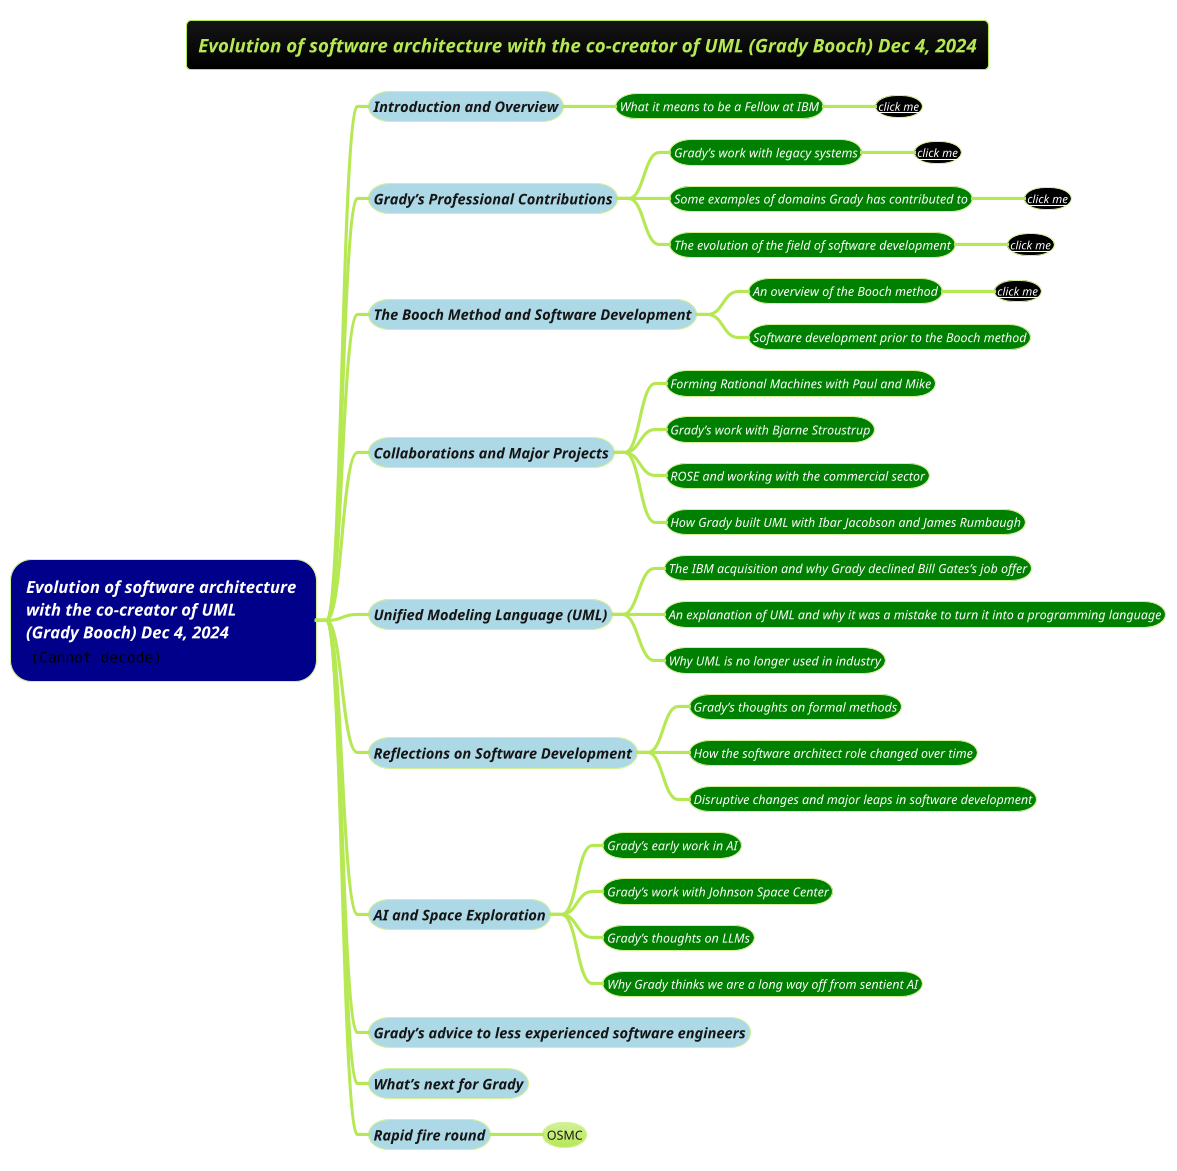 @startmindmap
title <i><size:18>Evolution of software architecture with the co-creator of UML (Grady Booch) Dec 4, 2024
!theme hacker

*[#darkblue] <i><color #white>Evolution of software architecture \n<i><color #white>with the co-creator of UML\n<i><color #white>(Grady Booch) Dec 4, 2024 \n <img:images-1/img_0.png{scale=.5}>

**[#lightblue] <i>Introduction and Overview

***[#green] <color #white><i>What it means to be a Fellow at IBM
****[#black] <color #white><i>[[docs/3-programming-languages/Venkat-Subramaniam/images-1/img_1.png click me]]

**[#lightblue] <i>Grady’s Professional Contributions
***[#green] <color #white><i>Grady’s work with legacy systems
****[#black] <color #white><i>[[docs/3-programming-languages/Venkat-Subramaniam/images-1/img_2.png click me]]
***[#green] <color #white><i>Some examples of domains Grady has contributed to
****[#black] <color #white><i>[[docs/3-programming-languages/Venkat-Subramaniam/images-1/img_3.png click me]]
***[#green] <color #white><i>The evolution of the field of software development
****[#black] <color #white><i>[[docs/3-programming-languages/Venkat-Subramaniam/images-1/img_4.png click me]]

**[#lightblue] <i>The Booch Method and Software Development
***[#green] <color #white><i>An overview of the Booch method
****[#black] <color #white><i>[[docs/3-programming-languages/Venkat-Subramaniam/images-1/img_5.png click me]]
***[#green] <color #white><i>Software development prior to the Booch method

**[#lightblue] <i>Collaborations and Major Projects
***[#green] <color #white><i>Forming Rational Machines with Paul and Mike
***[#green] <color #white><i>Grady’s work with Bjarne Stroustrup
***[#green] <color #white><i>ROSE and working with the commercial sector
***[#green] <color #white><i>How Grady built UML with Ibar Jacobson and James Rumbaugh

**[#lightblue] <i>Unified Modeling Language (UML)
***[#green] <color #white><i>The IBM acquisition and why Grady declined Bill Gates’s job offer
***[#green] <color #white><i>An explanation of UML and why it was a mistake to turn it into a programming language
***[#green] <color #white><i>Why UML is no longer used in industry

**[#lightblue] <i>Reflections on Software Development
***[#green] <color #white><i>Grady’s thoughts on formal methods
***[#green] <color #white><i>How the software architect role changed over time
***[#green] <color #white><i>Disruptive changes and major leaps in software development

**[#lightblue] <i>AI and Space Exploration
***[#green] <color #white><i>Grady’s early work in AI
***[#green] <color #white><i>Grady’s work with Johnson Space Center
***[#green] <color #white><i>Grady’s thoughts on LLMs
***[#green] <color #white><i>Why Grady thinks we are a long way off from sentient AI
**[#lightblue] <i>Grady’s advice to less experienced software engineers
**[#lightblue] <i>What’s next for Grady
**[#lightblue] <i>Rapid fire round


*** OSMC

@endmindmap
